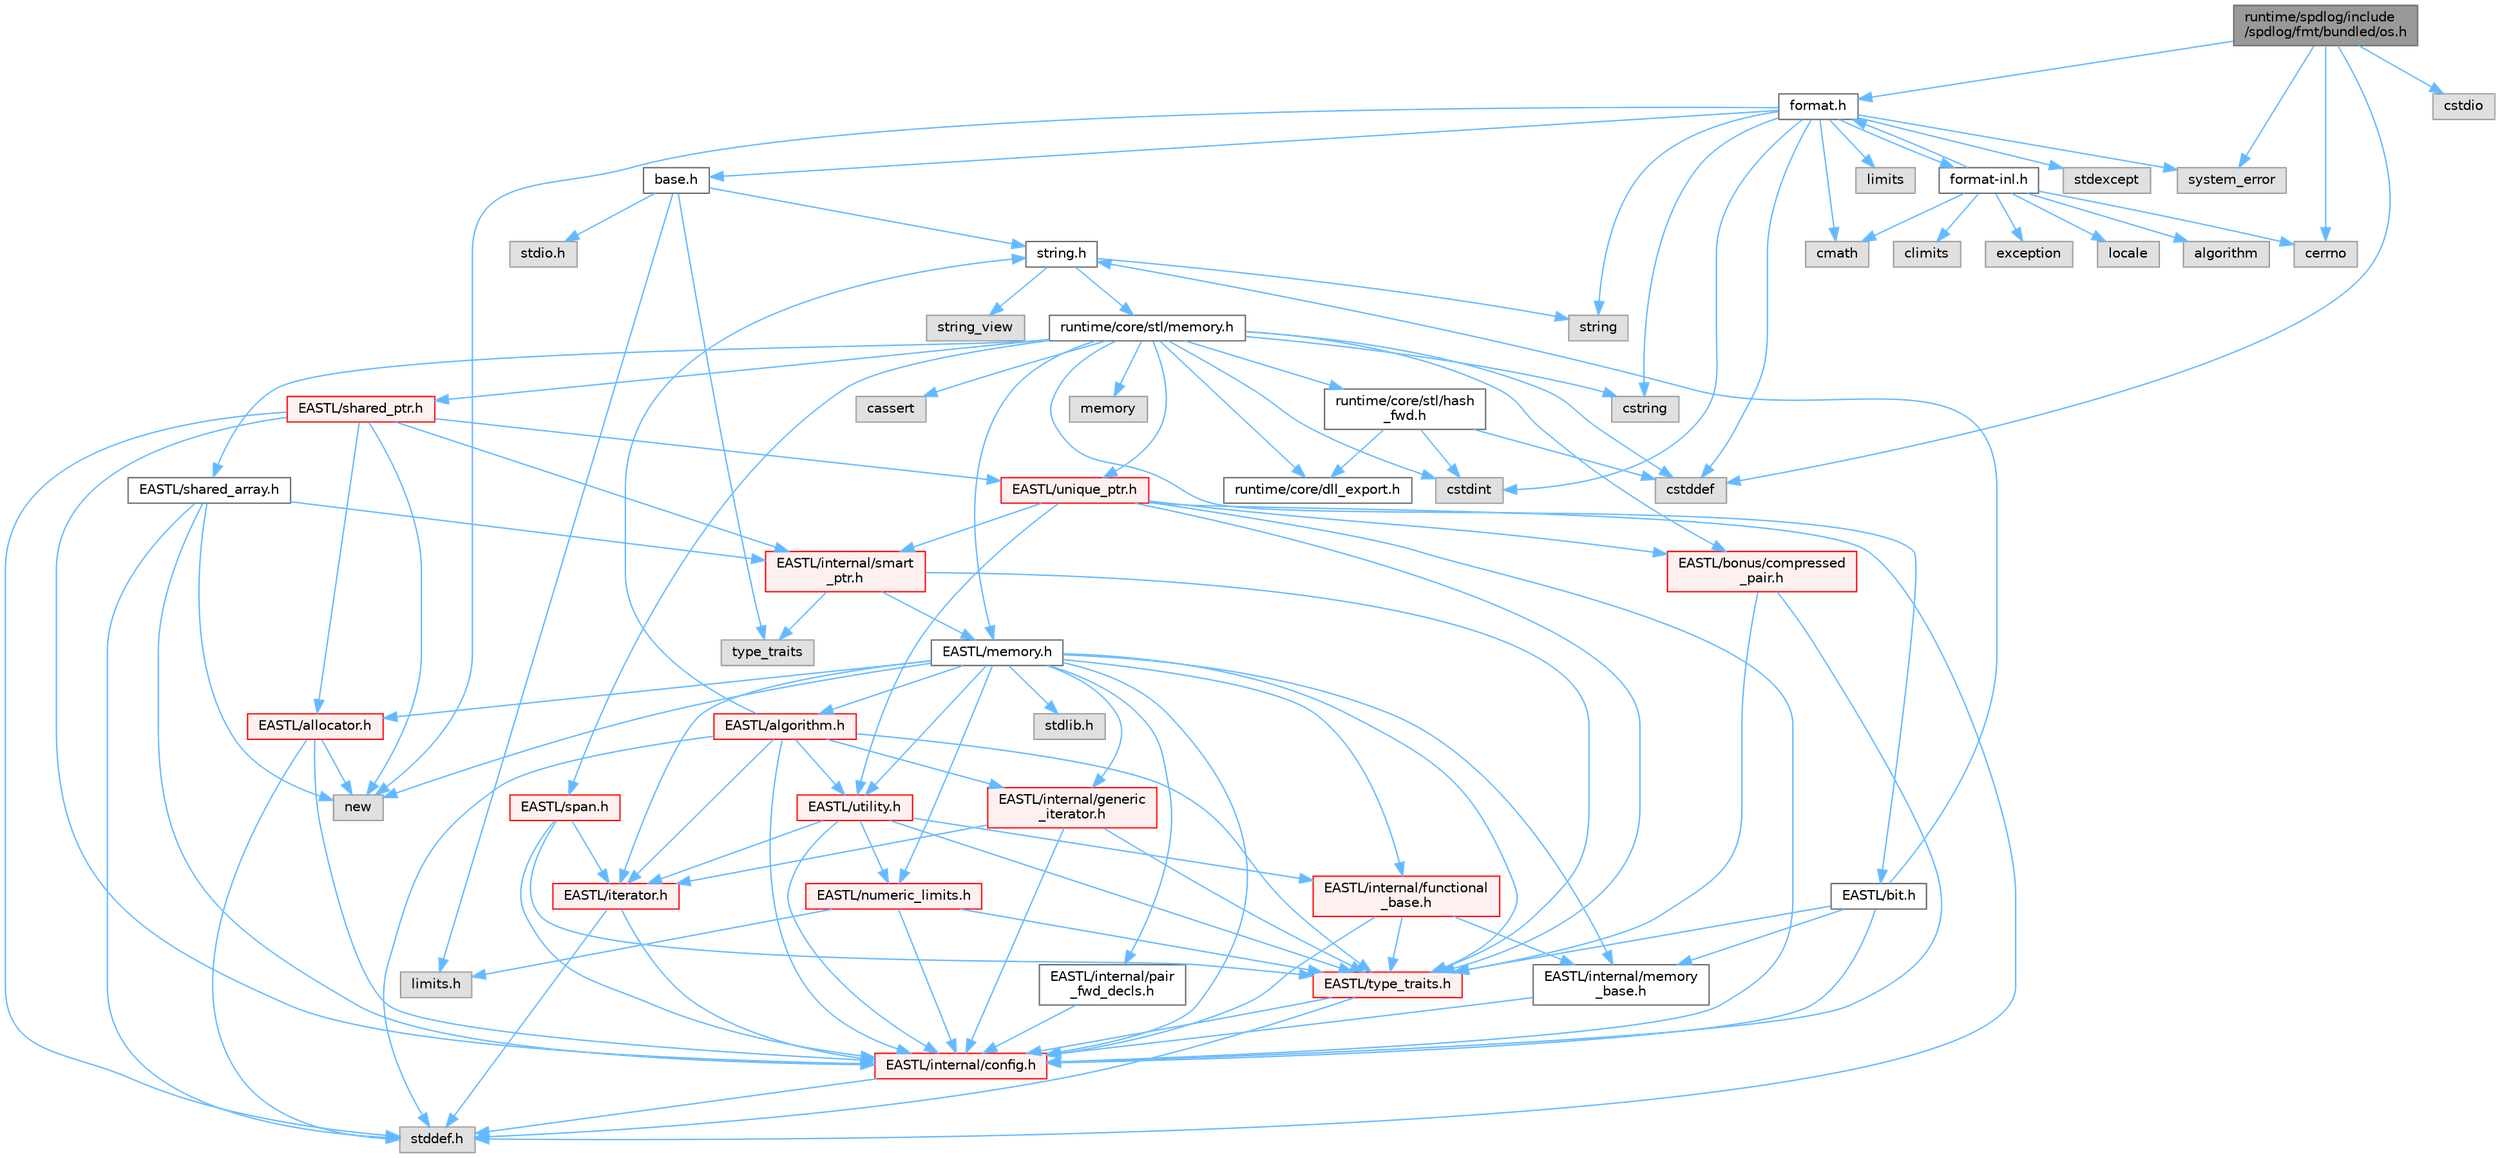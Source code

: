digraph "runtime/spdlog/include/spdlog/fmt/bundled/os.h"
{
 // LATEX_PDF_SIZE
  bgcolor="transparent";
  edge [fontname=Helvetica,fontsize=10,labelfontname=Helvetica,labelfontsize=10];
  node [fontname=Helvetica,fontsize=10,shape=box,height=0.2,width=0.4];
  Node1 [id="Node000001",label="runtime/spdlog/include\l/spdlog/fmt/bundled/os.h",height=0.2,width=0.4,color="gray40", fillcolor="grey60", style="filled", fontcolor="black",tooltip=" "];
  Node1 -> Node2 [id="edge1_Node000001_Node000002",color="steelblue1",style="solid",tooltip=" "];
  Node2 [id="Node000002",label="format.h",height=0.2,width=0.4,color="grey40", fillcolor="white", style="filled",URL="$spdlog_2include_2spdlog_2fmt_2bundled_2format_8h.html",tooltip=" "];
  Node2 -> Node3 [id="edge2_Node000002_Node000003",color="steelblue1",style="solid",tooltip=" "];
  Node3 [id="Node000003",label="base.h",height=0.2,width=0.4,color="grey40", fillcolor="white", style="filled",URL="$base_8h.html",tooltip=" "];
  Node3 -> Node4 [id="edge3_Node000003_Node000004",color="steelblue1",style="solid",tooltip=" "];
  Node4 [id="Node000004",label="limits.h",height=0.2,width=0.4,color="grey60", fillcolor="#E0E0E0", style="filled",tooltip=" "];
  Node3 -> Node5 [id="edge4_Node000003_Node000005",color="steelblue1",style="solid",tooltip=" "];
  Node5 [id="Node000005",label="stdio.h",height=0.2,width=0.4,color="grey60", fillcolor="#E0E0E0", style="filled",tooltip=" "];
  Node3 -> Node6 [id="edge5_Node000003_Node000006",color="steelblue1",style="solid",tooltip=" "];
  Node6 [id="Node000006",label="string.h",height=0.2,width=0.4,color="grey40", fillcolor="white", style="filled",URL="$string_8h.html",tooltip=" "];
  Node6 -> Node7 [id="edge6_Node000006_Node000007",color="steelblue1",style="solid",tooltip=" "];
  Node7 [id="Node000007",label="string",height=0.2,width=0.4,color="grey60", fillcolor="#E0E0E0", style="filled",tooltip=" "];
  Node6 -> Node8 [id="edge7_Node000006_Node000008",color="steelblue1",style="solid",tooltip=" "];
  Node8 [id="Node000008",label="string_view",height=0.2,width=0.4,color="grey60", fillcolor="#E0E0E0", style="filled",tooltip=" "];
  Node6 -> Node9 [id="edge8_Node000006_Node000009",color="steelblue1",style="solid",tooltip=" "];
  Node9 [id="Node000009",label="runtime/core/stl/memory.h",height=0.2,width=0.4,color="grey40", fillcolor="white", style="filled",URL="$core_2stl_2memory_8h.html",tooltip=" "];
  Node9 -> Node10 [id="edge9_Node000009_Node000010",color="steelblue1",style="solid",tooltip=" "];
  Node10 [id="Node000010",label="cstddef",height=0.2,width=0.4,color="grey60", fillcolor="#E0E0E0", style="filled",tooltip=" "];
  Node9 -> Node11 [id="edge10_Node000009_Node000011",color="steelblue1",style="solid",tooltip=" "];
  Node11 [id="Node000011",label="cstdint",height=0.2,width=0.4,color="grey60", fillcolor="#E0E0E0", style="filled",tooltip=" "];
  Node9 -> Node12 [id="edge11_Node000009_Node000012",color="steelblue1",style="solid",tooltip=" "];
  Node12 [id="Node000012",label="cassert",height=0.2,width=0.4,color="grey60", fillcolor="#E0E0E0", style="filled",tooltip=" "];
  Node9 -> Node13 [id="edge12_Node000009_Node000013",color="steelblue1",style="solid",tooltip=" "];
  Node13 [id="Node000013",label="memory",height=0.2,width=0.4,color="grey60", fillcolor="#E0E0E0", style="filled",tooltip=" "];
  Node9 -> Node14 [id="edge13_Node000009_Node000014",color="steelblue1",style="solid",tooltip=" "];
  Node14 [id="Node000014",label="cstring",height=0.2,width=0.4,color="grey60", fillcolor="#E0E0E0", style="filled",tooltip=" "];
  Node9 -> Node15 [id="edge14_Node000009_Node000015",color="steelblue1",style="solid",tooltip=" "];
  Node15 [id="Node000015",label="EASTL/bit.h",height=0.2,width=0.4,color="grey40", fillcolor="white", style="filled",URL="$bit_8h.html",tooltip=" "];
  Node15 -> Node16 [id="edge15_Node000015_Node000016",color="steelblue1",style="solid",tooltip=" "];
  Node16 [id="Node000016",label="EASTL/internal/config.h",height=0.2,width=0.4,color="red", fillcolor="#FFF0F0", style="filled",URL="$config_8h.html",tooltip=" "];
  Node16 -> Node24 [id="edge16_Node000016_Node000024",color="steelblue1",style="solid",tooltip=" "];
  Node24 [id="Node000024",label="stddef.h",height=0.2,width=0.4,color="grey60", fillcolor="#E0E0E0", style="filled",tooltip=" "];
  Node15 -> Node25 [id="edge17_Node000015_Node000025",color="steelblue1",style="solid",tooltip=" "];
  Node25 [id="Node000025",label="EASTL/internal/memory\l_base.h",height=0.2,width=0.4,color="grey40", fillcolor="white", style="filled",URL="$memory__base_8h.html",tooltip=" "];
  Node25 -> Node16 [id="edge18_Node000025_Node000016",color="steelblue1",style="solid",tooltip=" "];
  Node15 -> Node26 [id="edge19_Node000015_Node000026",color="steelblue1",style="solid",tooltip=" "];
  Node26 [id="Node000026",label="EASTL/type_traits.h",height=0.2,width=0.4,color="red", fillcolor="#FFF0F0", style="filled",URL="$_e_a_s_t_l_2include_2_e_a_s_t_l_2type__traits_8h.html",tooltip=" "];
  Node26 -> Node16 [id="edge20_Node000026_Node000016",color="steelblue1",style="solid",tooltip=" "];
  Node26 -> Node24 [id="edge21_Node000026_Node000024",color="steelblue1",style="solid",tooltip=" "];
  Node15 -> Node6 [id="edge22_Node000015_Node000006",color="steelblue1",style="solid",tooltip=" "];
  Node9 -> Node35 [id="edge23_Node000009_Node000035",color="steelblue1",style="solid",tooltip=" "];
  Node35 [id="Node000035",label="EASTL/memory.h",height=0.2,width=0.4,color="grey40", fillcolor="white", style="filled",URL="$_e_a_s_t_l_2include_2_e_a_s_t_l_2memory_8h.html",tooltip=" "];
  Node35 -> Node16 [id="edge24_Node000035_Node000016",color="steelblue1",style="solid",tooltip=" "];
  Node35 -> Node25 [id="edge25_Node000035_Node000025",color="steelblue1",style="solid",tooltip=" "];
  Node35 -> Node36 [id="edge26_Node000035_Node000036",color="steelblue1",style="solid",tooltip=" "];
  Node36 [id="Node000036",label="EASTL/internal/generic\l_iterator.h",height=0.2,width=0.4,color="red", fillcolor="#FFF0F0", style="filled",URL="$generic__iterator_8h.html",tooltip=" "];
  Node36 -> Node16 [id="edge27_Node000036_Node000016",color="steelblue1",style="solid",tooltip=" "];
  Node36 -> Node37 [id="edge28_Node000036_Node000037",color="steelblue1",style="solid",tooltip=" "];
  Node37 [id="Node000037",label="EASTL/iterator.h",height=0.2,width=0.4,color="red", fillcolor="#FFF0F0", style="filled",URL="$_e_a_s_t_l_2include_2_e_a_s_t_l_2iterator_8h.html",tooltip=" "];
  Node37 -> Node16 [id="edge29_Node000037_Node000016",color="steelblue1",style="solid",tooltip=" "];
  Node37 -> Node24 [id="edge30_Node000037_Node000024",color="steelblue1",style="solid",tooltip=" "];
  Node36 -> Node26 [id="edge31_Node000036_Node000026",color="steelblue1",style="solid",tooltip=" "];
  Node35 -> Node40 [id="edge32_Node000035_Node000040",color="steelblue1",style="solid",tooltip=" "];
  Node40 [id="Node000040",label="EASTL/internal/pair\l_fwd_decls.h",height=0.2,width=0.4,color="grey40", fillcolor="white", style="filled",URL="$pair__fwd__decls_8h.html",tooltip=" "];
  Node40 -> Node16 [id="edge33_Node000040_Node000016",color="steelblue1",style="solid",tooltip=" "];
  Node35 -> Node41 [id="edge34_Node000035_Node000041",color="steelblue1",style="solid",tooltip=" "];
  Node41 [id="Node000041",label="EASTL/internal/functional\l_base.h",height=0.2,width=0.4,color="red", fillcolor="#FFF0F0", style="filled",URL="$functional__base_8h.html",tooltip=" "];
  Node41 -> Node16 [id="edge35_Node000041_Node000016",color="steelblue1",style="solid",tooltip=" "];
  Node41 -> Node25 [id="edge36_Node000041_Node000025",color="steelblue1",style="solid",tooltip=" "];
  Node41 -> Node26 [id="edge37_Node000041_Node000026",color="steelblue1",style="solid",tooltip=" "];
  Node35 -> Node42 [id="edge38_Node000035_Node000042",color="steelblue1",style="solid",tooltip=" "];
  Node42 [id="Node000042",label="EASTL/algorithm.h",height=0.2,width=0.4,color="red", fillcolor="#FFF0F0", style="filled",URL="$_e_a_s_t_l_2include_2_e_a_s_t_l_2algorithm_8h.html",tooltip=" "];
  Node42 -> Node16 [id="edge39_Node000042_Node000016",color="steelblue1",style="solid",tooltip=" "];
  Node42 -> Node26 [id="edge40_Node000042_Node000026",color="steelblue1",style="solid",tooltip=" "];
  Node42 -> Node37 [id="edge41_Node000042_Node000037",color="steelblue1",style="solid",tooltip=" "];
  Node42 -> Node52 [id="edge42_Node000042_Node000052",color="steelblue1",style="solid",tooltip=" "];
  Node52 [id="Node000052",label="EASTL/utility.h",height=0.2,width=0.4,color="red", fillcolor="#FFF0F0", style="filled",URL="$_e_a_s_t_l_2include_2_e_a_s_t_l_2utility_8h.html",tooltip=" "];
  Node52 -> Node16 [id="edge43_Node000052_Node000016",color="steelblue1",style="solid",tooltip=" "];
  Node52 -> Node26 [id="edge44_Node000052_Node000026",color="steelblue1",style="solid",tooltip=" "];
  Node52 -> Node37 [id="edge45_Node000052_Node000037",color="steelblue1",style="solid",tooltip=" "];
  Node52 -> Node53 [id="edge46_Node000052_Node000053",color="steelblue1",style="solid",tooltip=" "];
  Node53 [id="Node000053",label="EASTL/numeric_limits.h",height=0.2,width=0.4,color="red", fillcolor="#FFF0F0", style="filled",URL="$numeric__limits_8h.html",tooltip=" "];
  Node53 -> Node16 [id="edge47_Node000053_Node000016",color="steelblue1",style="solid",tooltip=" "];
  Node53 -> Node26 [id="edge48_Node000053_Node000026",color="steelblue1",style="solid",tooltip=" "];
  Node53 -> Node4 [id="edge49_Node000053_Node000004",color="steelblue1",style="solid",tooltip=" "];
  Node52 -> Node41 [id="edge50_Node000052_Node000041",color="steelblue1",style="solid",tooltip=" "];
  Node42 -> Node36 [id="edge51_Node000042_Node000036",color="steelblue1",style="solid",tooltip=" "];
  Node42 -> Node24 [id="edge52_Node000042_Node000024",color="steelblue1",style="solid",tooltip=" "];
  Node42 -> Node6 [id="edge53_Node000042_Node000006",color="steelblue1",style="solid",tooltip=" "];
  Node35 -> Node26 [id="edge54_Node000035_Node000026",color="steelblue1",style="solid",tooltip=" "];
  Node35 -> Node49 [id="edge55_Node000035_Node000049",color="steelblue1",style="solid",tooltip=" "];
  Node49 [id="Node000049",label="EASTL/allocator.h",height=0.2,width=0.4,color="red", fillcolor="#FFF0F0", style="filled",URL="$allocator_8h.html",tooltip=" "];
  Node49 -> Node16 [id="edge56_Node000049_Node000016",color="steelblue1",style="solid",tooltip=" "];
  Node49 -> Node24 [id="edge57_Node000049_Node000024",color="steelblue1",style="solid",tooltip=" "];
  Node49 -> Node50 [id="edge58_Node000049_Node000050",color="steelblue1",style="solid",tooltip=" "];
  Node50 [id="Node000050",label="new",height=0.2,width=0.4,color="grey60", fillcolor="#E0E0E0", style="filled",tooltip=" "];
  Node35 -> Node37 [id="edge59_Node000035_Node000037",color="steelblue1",style="solid",tooltip=" "];
  Node35 -> Node52 [id="edge60_Node000035_Node000052",color="steelblue1",style="solid",tooltip=" "];
  Node35 -> Node53 [id="edge61_Node000035_Node000053",color="steelblue1",style="solid",tooltip=" "];
  Node35 -> Node62 [id="edge62_Node000035_Node000062",color="steelblue1",style="solid",tooltip=" "];
  Node62 [id="Node000062",label="stdlib.h",height=0.2,width=0.4,color="grey60", fillcolor="#E0E0E0", style="filled",tooltip=" "];
  Node35 -> Node50 [id="edge63_Node000035_Node000050",color="steelblue1",style="solid",tooltip=" "];
  Node9 -> Node63 [id="edge64_Node000009_Node000063",color="steelblue1",style="solid",tooltip=" "];
  Node63 [id="Node000063",label="EASTL/shared_array.h",height=0.2,width=0.4,color="grey40", fillcolor="white", style="filled",URL="$shared__array_8h.html",tooltip=" "];
  Node63 -> Node16 [id="edge65_Node000063_Node000016",color="steelblue1",style="solid",tooltip=" "];
  Node63 -> Node64 [id="edge66_Node000063_Node000064",color="steelblue1",style="solid",tooltip=" "];
  Node64 [id="Node000064",label="EASTL/internal/smart\l_ptr.h",height=0.2,width=0.4,color="red", fillcolor="#FFF0F0", style="filled",URL="$smart__ptr_8h.html",tooltip=" "];
  Node64 -> Node65 [id="edge67_Node000064_Node000065",color="steelblue1",style="solid",tooltip=" "];
  Node65 [id="Node000065",label="type_traits",height=0.2,width=0.4,color="grey60", fillcolor="#E0E0E0", style="filled",tooltip=" "];
  Node64 -> Node35 [id="edge68_Node000064_Node000035",color="steelblue1",style="solid",tooltip=" "];
  Node64 -> Node26 [id="edge69_Node000064_Node000026",color="steelblue1",style="solid",tooltip=" "];
  Node63 -> Node50 [id="edge70_Node000063_Node000050",color="steelblue1",style="solid",tooltip=" "];
  Node63 -> Node24 [id="edge71_Node000063_Node000024",color="steelblue1",style="solid",tooltip=" "];
  Node9 -> Node66 [id="edge72_Node000009_Node000066",color="steelblue1",style="solid",tooltip=" "];
  Node66 [id="Node000066",label="EASTL/unique_ptr.h",height=0.2,width=0.4,color="red", fillcolor="#FFF0F0", style="filled",URL="$unique__ptr_8h.html",tooltip=" "];
  Node66 -> Node67 [id="edge73_Node000066_Node000067",color="steelblue1",style="solid",tooltip=" "];
  Node67 [id="Node000067",label="EASTL/bonus/compressed\l_pair.h",height=0.2,width=0.4,color="red", fillcolor="#FFF0F0", style="filled",URL="$compressed__pair_8h.html",tooltip=" "];
  Node67 -> Node16 [id="edge74_Node000067_Node000016",color="steelblue1",style="solid",tooltip=" "];
  Node67 -> Node26 [id="edge75_Node000067_Node000026",color="steelblue1",style="solid",tooltip=" "];
  Node66 -> Node16 [id="edge76_Node000066_Node000016",color="steelblue1",style="solid",tooltip=" "];
  Node66 -> Node64 [id="edge77_Node000066_Node000064",color="steelblue1",style="solid",tooltip=" "];
  Node66 -> Node26 [id="edge78_Node000066_Node000026",color="steelblue1",style="solid",tooltip=" "];
  Node66 -> Node52 [id="edge79_Node000066_Node000052",color="steelblue1",style="solid",tooltip=" "];
  Node66 -> Node24 [id="edge80_Node000066_Node000024",color="steelblue1",style="solid",tooltip=" "];
  Node9 -> Node69 [id="edge81_Node000009_Node000069",color="steelblue1",style="solid",tooltip=" "];
  Node69 [id="Node000069",label="EASTL/shared_ptr.h",height=0.2,width=0.4,color="red", fillcolor="#FFF0F0", style="filled",URL="$shared__ptr_8h.html",tooltip=" "];
  Node69 -> Node16 [id="edge82_Node000069_Node000016",color="steelblue1",style="solid",tooltip=" "];
  Node69 -> Node64 [id="edge83_Node000069_Node000064",color="steelblue1",style="solid",tooltip=" "];
  Node69 -> Node66 [id="edge84_Node000069_Node000066",color="steelblue1",style="solid",tooltip=" "];
  Node69 -> Node49 [id="edge85_Node000069_Node000049",color="steelblue1",style="solid",tooltip=" "];
  Node69 -> Node50 [id="edge86_Node000069_Node000050",color="steelblue1",style="solid",tooltip=" "];
  Node69 -> Node24 [id="edge87_Node000069_Node000024",color="steelblue1",style="solid",tooltip=" "];
  Node9 -> Node149 [id="edge88_Node000009_Node000149",color="steelblue1",style="solid",tooltip=" "];
  Node149 [id="Node000149",label="EASTL/span.h",height=0.2,width=0.4,color="red", fillcolor="#FFF0F0", style="filled",URL="$span_8h.html",tooltip=" "];
  Node149 -> Node16 [id="edge89_Node000149_Node000016",color="steelblue1",style="solid",tooltip=" "];
  Node149 -> Node26 [id="edge90_Node000149_Node000026",color="steelblue1",style="solid",tooltip=" "];
  Node149 -> Node37 [id="edge91_Node000149_Node000037",color="steelblue1",style="solid",tooltip=" "];
  Node9 -> Node67 [id="edge92_Node000009_Node000067",color="steelblue1",style="solid",tooltip=" "];
  Node9 -> Node152 [id="edge93_Node000009_Node000152",color="steelblue1",style="solid",tooltip=" "];
  Node152 [id="Node000152",label="runtime/core/dll_export.h",height=0.2,width=0.4,color="grey40", fillcolor="white", style="filled",URL="$dll__export_8h.html",tooltip=" "];
  Node9 -> Node153 [id="edge94_Node000009_Node000153",color="steelblue1",style="solid",tooltip=" "];
  Node153 [id="Node000153",label="runtime/core/stl/hash\l_fwd.h",height=0.2,width=0.4,color="grey40", fillcolor="white", style="filled",URL="$hash__fwd_8h.html",tooltip=" "];
  Node153 -> Node10 [id="edge95_Node000153_Node000010",color="steelblue1",style="solid",tooltip=" "];
  Node153 -> Node11 [id="edge96_Node000153_Node000011",color="steelblue1",style="solid",tooltip=" "];
  Node153 -> Node152 [id="edge97_Node000153_Node000152",color="steelblue1",style="solid",tooltip=" "];
  Node3 -> Node65 [id="edge98_Node000003_Node000065",color="steelblue1",style="solid",tooltip=" "];
  Node2 -> Node154 [id="edge99_Node000002_Node000154",color="steelblue1",style="solid",tooltip=" "];
  Node154 [id="Node000154",label="cmath",height=0.2,width=0.4,color="grey60", fillcolor="#E0E0E0", style="filled",tooltip=" "];
  Node2 -> Node10 [id="edge100_Node000002_Node000010",color="steelblue1",style="solid",tooltip=" "];
  Node2 -> Node11 [id="edge101_Node000002_Node000011",color="steelblue1",style="solid",tooltip=" "];
  Node2 -> Node14 [id="edge102_Node000002_Node000014",color="steelblue1",style="solid",tooltip=" "];
  Node2 -> Node155 [id="edge103_Node000002_Node000155",color="steelblue1",style="solid",tooltip=" "];
  Node155 [id="Node000155",label="limits",height=0.2,width=0.4,color="grey60", fillcolor="#E0E0E0", style="filled",tooltip=" "];
  Node2 -> Node50 [id="edge104_Node000002_Node000050",color="steelblue1",style="solid",tooltip=" "];
  Node2 -> Node156 [id="edge105_Node000002_Node000156",color="steelblue1",style="solid",tooltip=" "];
  Node156 [id="Node000156",label="stdexcept",height=0.2,width=0.4,color="grey60", fillcolor="#E0E0E0", style="filled",tooltip=" "];
  Node2 -> Node7 [id="edge106_Node000002_Node000007",color="steelblue1",style="solid",tooltip=" "];
  Node2 -> Node157 [id="edge107_Node000002_Node000157",color="steelblue1",style="solid",tooltip=" "];
  Node157 [id="Node000157",label="system_error",height=0.2,width=0.4,color="grey60", fillcolor="#E0E0E0", style="filled",tooltip=" "];
  Node2 -> Node158 [id="edge108_Node000002_Node000158",color="steelblue1",style="solid",tooltip=" "];
  Node158 [id="Node000158",label="format-inl.h",height=0.2,width=0.4,color="grey40", fillcolor="white", style="filled",URL="$format-inl_8h.html",tooltip=" "];
  Node158 -> Node159 [id="edge109_Node000158_Node000159",color="steelblue1",style="solid",tooltip=" "];
  Node159 [id="Node000159",label="algorithm",height=0.2,width=0.4,color="grey60", fillcolor="#E0E0E0", style="filled",tooltip=" "];
  Node158 -> Node160 [id="edge110_Node000158_Node000160",color="steelblue1",style="solid",tooltip=" "];
  Node160 [id="Node000160",label="cerrno",height=0.2,width=0.4,color="grey60", fillcolor="#E0E0E0", style="filled",tooltip=" "];
  Node158 -> Node161 [id="edge111_Node000158_Node000161",color="steelblue1",style="solid",tooltip=" "];
  Node161 [id="Node000161",label="climits",height=0.2,width=0.4,color="grey60", fillcolor="#E0E0E0", style="filled",tooltip=" "];
  Node158 -> Node154 [id="edge112_Node000158_Node000154",color="steelblue1",style="solid",tooltip=" "];
  Node158 -> Node162 [id="edge113_Node000158_Node000162",color="steelblue1",style="solid",tooltip=" "];
  Node162 [id="Node000162",label="exception",height=0.2,width=0.4,color="grey60", fillcolor="#E0E0E0", style="filled",tooltip=" "];
  Node158 -> Node2 [id="edge114_Node000158_Node000002",color="steelblue1",style="solid",tooltip=" "];
  Node158 -> Node163 [id="edge115_Node000158_Node000163",color="steelblue1",style="solid",tooltip=" "];
  Node163 [id="Node000163",label="locale",height=0.2,width=0.4,color="grey60", fillcolor="#E0E0E0", style="filled",tooltip=" "];
  Node1 -> Node160 [id="edge116_Node000001_Node000160",color="steelblue1",style="solid",tooltip=" "];
  Node1 -> Node10 [id="edge117_Node000001_Node000010",color="steelblue1",style="solid",tooltip=" "];
  Node1 -> Node164 [id="edge118_Node000001_Node000164",color="steelblue1",style="solid",tooltip=" "];
  Node164 [id="Node000164",label="cstdio",height=0.2,width=0.4,color="grey60", fillcolor="#E0E0E0", style="filled",tooltip=" "];
  Node1 -> Node157 [id="edge119_Node000001_Node000157",color="steelblue1",style="solid",tooltip=" "];
}
